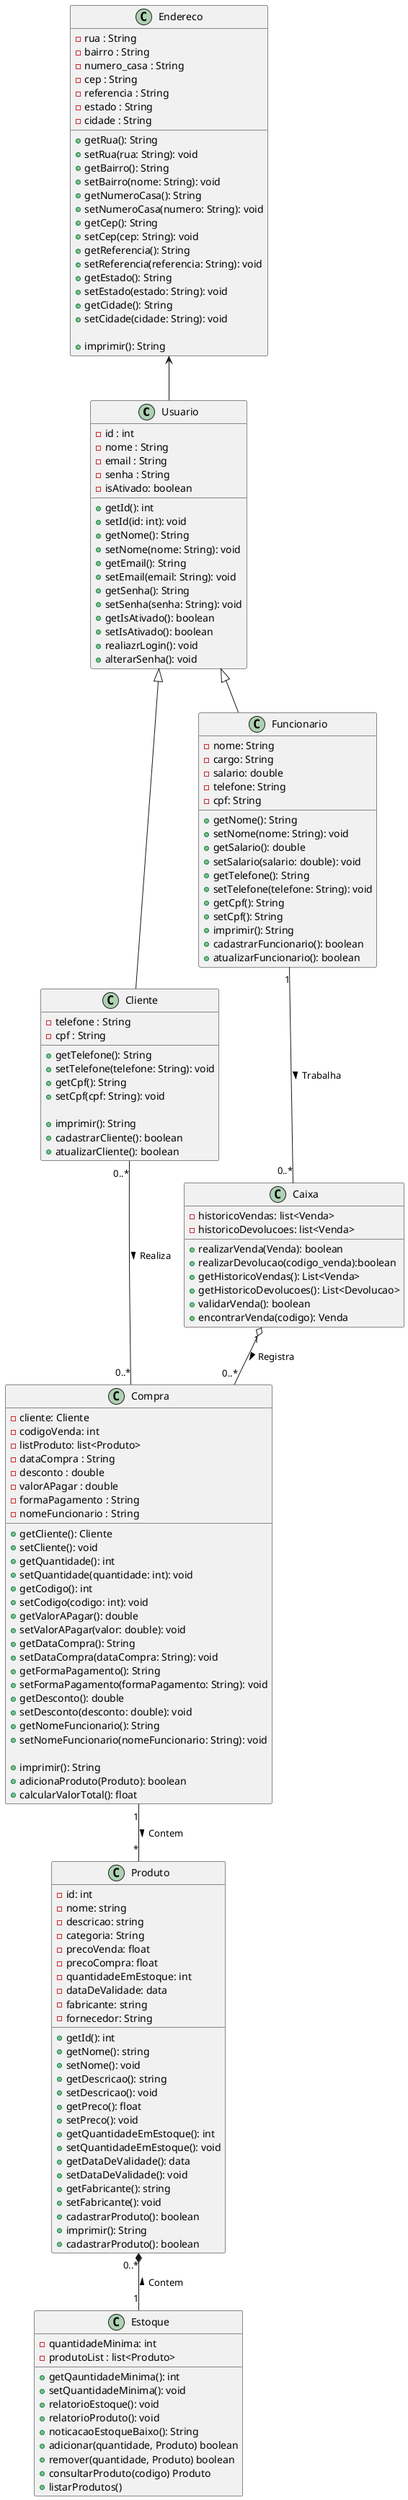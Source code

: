 @startuml farmacia

class Usuario {
  - id : int
  - nome : String
  - email : String
  - senha : String
  - isAtivado: boolean

  + getId(): int
  + setId(id: int): void
  + getNome(): String
  + setNome(nome: String): void
  + getEmail(): String
  + setEmail(email: String): void
  + getSenha(): String
  + setSenha(senha: String): void
  + getIsAtivado(): boolean
  + setIsAtivado(): boolean
  + realiazrLogin(): void
  + alterarSenha(): void

}

class Endereco {
  - rua : String
  - bairro : String
  - numero_casa : String
  - cep : String
  - referencia : String
  - estado : String
  - cidade : String
  
  + getRua(): String
  + setRua(rua: String): void
  + getBairro(): String
  + setBairro(nome: String): void
  + getNumeroCasa(): String
  + setNumeroCasa(numero: String): void
  + getCep(): String
  + setCep(cep: String): void
  + getReferencia(): String
  + setReferencia(referencia: String): void
  + getEstado(): String
  + setEstado(estado: String): void
  + getCidade(): String
  + setCidade(cidade: String): void

  + imprimir(): String

}

class Cliente {
  - telefone : String
  - cpf : String

  + getTelefone(): String
  + setTelefone(telefone: String): void
  + getCpf(): String
  + setCpf(cpf: String): void

  + imprimir(): String
  + cadastrarCliente(): boolean
  + atualizarCliente(): boolean
}

class Estoque {
  - quantidadeMinima: int
  - produtoList : list<Produto>

  + getQauntidadeMinima(): int
  + setQuantidadeMinima(): void
  + relatorioEstoque(): void
  + relatorioProduto(): void
  + noticacaoEstoqueBaixo(): String
  + adicionar(quantidade, Produto) boolean
  + remover(quantidade, Produto) boolean
  + consultarProduto(codigo) Produto
  + listarProdutos()
}

class Caixa{
  - historicoVendas: list<Venda>
  - historicoDevolucoes: list<Venda>

  + realizarVenda(Venda): boolean
  + realizarDevolucao(codigo_venda):boolean
  + getHistoricoVendas(): List<Venda>
  + getHistoricoDevolucoes(): List<Devolucao>
  + validarVenda(): boolean
  + encontrarVenda(codigo): Venda
}

class Compra {
  - cliente: Cliente
  - codigoVenda: int
  - listProduto: list<Produto>
  - dataCompra : String    
  - desconto : double
  - valorAPagar : double 
  - formaPagamento : String 
  - nomeFuncionario : String  

  + getCliente(): Cliente
  + setCliente(): void
  + getQuantidade(): int
  + setQuantidade(quantidade: int): void
  + getCodigo(): int
  + setCodigo(codigo: int): void
  + getValorAPagar(): double
  + setValorAPagar(valor: double): void
  + getDataCompra(): String
  + setDataCompra(dataCompra: String): void
  + getFormaPagamento(): String
  + setFormaPagamento(formaPagamento: String): void
  + getDesconto(): double
  + setDesconto(desconto: double): void
  + getNomeFuncionario(): String
  + setNomeFuncionario(nomeFuncionario: String): void

  + imprimir(): String
  + adicionaProduto(Produto): boolean
  + calcularValorTotal(): float
}

class Funcionario{
  - nome: String
  - cargo: String
  - salario: double
  - telefone: String
  - cpf: String

  + getNome(): String
  + setNome(nome: String): void
  + getSalario(): double
  + setSalario(salario: double): void
  + getTelefone(): String
  + setTelefone(telefone: String): void
  + getCpf(): String
  + setCpf(): String
  + imprimir(): String
  + cadastrarFuncionario(): boolean
  + atualizarFuncionario(): boolean
}

class Produto {
    - id: int
    - nome: string    
    - descricao: string
    - categoria: String
    - precoVenda: float
    - precoCompra: float
    - quantidadeEmEstoque: int
    - dataDeValidade: data
    - fabricante: string
    - fornecedor: String

    + getId(): int
    + getNome(): string
    + setNome(): void
    + getDescricao(): string
    + setDescricao(): void
    + getPreco(): float
    + setPreco(): void
    + getQuantidadeEmEstoque(): int
    + setQuantidadeEmEstoque(): void
    + getDataDeValidade(): data
    + setDataDeValidade(): void
    + getFabricante(): string
    + setFabricante(): void
    + cadastrarProduto(): boolean
    + imprimir(): String
    + cadastrarProduto(): boolean
}

Usuario <|-- Cliente
Usuario <|-- Funcionario
Funcionario "1" -- "0..*" Caixa : Trabalha >
Endereco <-- Usuario
Produto "0..*" *-- "1" Estoque : Contem <
Caixa "1" o-- "0..*" Compra : Registra >
Compra "1" -- "*" Produto : Contem >
Cliente "0..*" -- "0..*" Compra : Realiza >

@enduml
